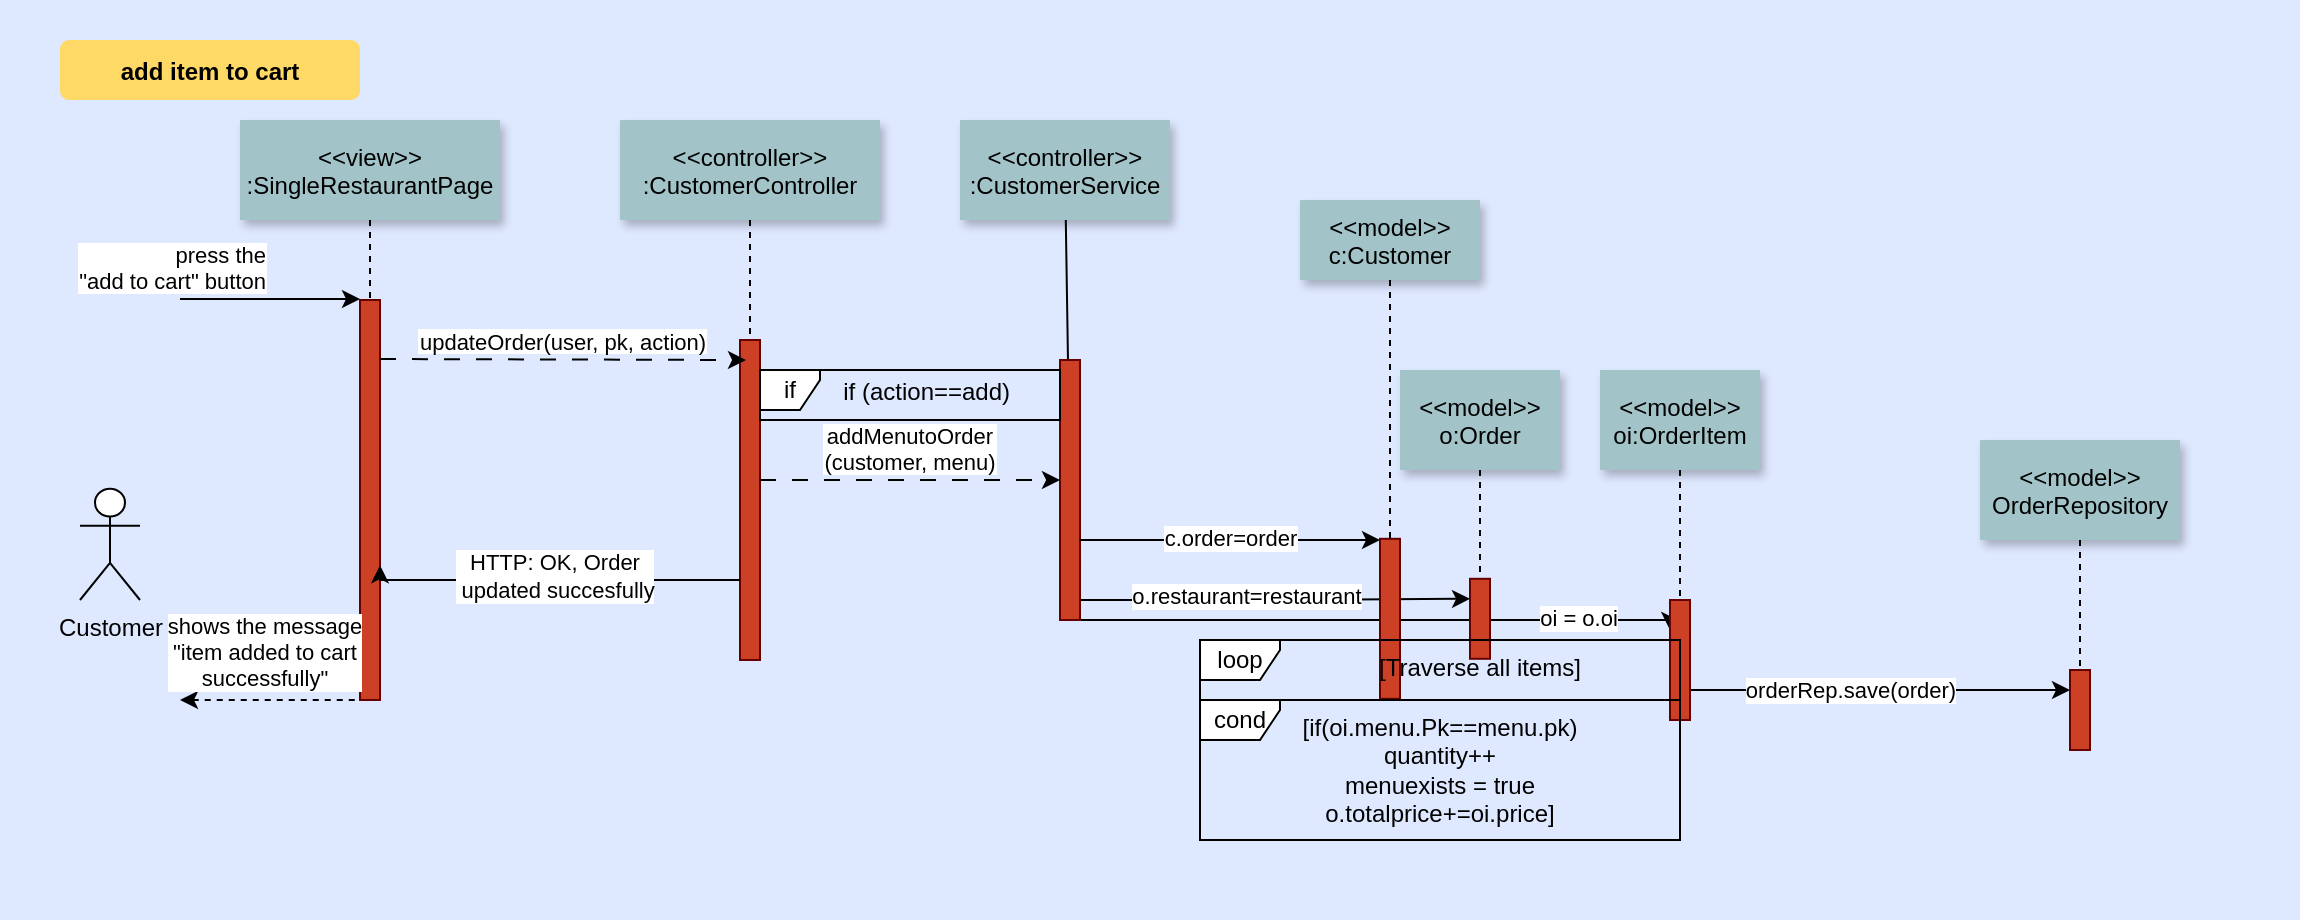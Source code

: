 <mxfile version="26.2.14">
  <diagram name="Page-1" id="9361dd3d-8414-5efd-6122-117bd74ce7a7">
    <mxGraphModel grid="1" page="0" gridSize="10" guides="1" tooltips="1" connect="1" arrows="1" fold="1" pageScale="1.5" pageWidth="826" pageHeight="1169" background="none" math="0" shadow="0">
      <root>
        <mxCell id="0" />
        <mxCell id="1" parent="0" />
        <mxCell id="69" value="" style="fillColor=#DEE8FF;strokeColor=none" vertex="1" parent="1">
          <mxGeometry x="20" width="1150" height="460" as="geometry" />
        </mxCell>
        <mxCell id="2" value="" style="fillColor=#CC4125;strokeColor=#660000" vertex="1" parent="1">
          <mxGeometry x="200" y="150" width="10" height="200" as="geometry" />
        </mxCell>
        <mxCell id="3" value="press the&#xa;&quot;add to cart&quot; button" style="edgeStyle=none;verticalLabelPosition=top;verticalAlign=bottom;labelPosition=left;align=right" edge="1" parent="1">
          <mxGeometry x="110" y="49.5" width="100" height="100" as="geometry">
            <mxPoint x="110" y="149.5" as="sourcePoint" />
            <mxPoint x="200" y="149.5" as="targetPoint" />
          </mxGeometry>
        </mxCell>
        <mxCell id="4" value="&lt;&lt;view&gt;&gt;&#xa;:SingleRestaurantPage" style="shadow=1;fillColor=#A2C4C9;strokeColor=none" vertex="1" parent="1">
          <mxGeometry x="140" y="60" width="130" height="50" as="geometry" />
        </mxCell>
        <mxCell id="6" value="" style="fillColor=#CC4125;strokeColor=#660000" vertex="1" parent="1">
          <mxGeometry x="390" y="170" width="10" height="160" as="geometry" />
        </mxCell>
        <mxCell id="7" value="&lt;&lt;controller&gt;&gt;&#xa;:CustomerController" style="shadow=1;fillColor=#A2C4C9;strokeColor=none" vertex="1" parent="1">
          <mxGeometry x="330" y="60" width="130" height="50" as="geometry" />
        </mxCell>
        <mxCell id="8" value="" style="edgeStyle=none;endArrow=none;dashed=1" edge="1" parent="1" source="7" target="6">
          <mxGeometry x="272.335" y="165" width="100" height="100" as="geometry">
            <mxPoint x="347.259" y="110" as="sourcePoint" />
            <mxPoint x="347.576" y="165" as="targetPoint" />
          </mxGeometry>
        </mxCell>
        <mxCell id="9" value="updateOrder(user, pk, action)" style="edgeStyle=none;verticalLabelPosition=top;verticalAlign=bottom;dashed=1;dashPattern=8 8;" edge="1" parent="1">
          <mxGeometry width="100" height="100" as="geometry">
            <mxPoint x="210" y="179.5" as="sourcePoint" />
            <mxPoint x="393" y="180" as="targetPoint" />
            <mxPoint as="offset" />
          </mxGeometry>
        </mxCell>
        <mxCell id="12" value="" style="edgeStyle=none;verticalLabelPosition=top;verticalAlign=bottom;labelPosition=left;align=right;endArrow=none;startArrow=classic;dashed=1" edge="1" parent="1">
          <mxGeometry x="110" y="179.759" width="100" height="100" as="geometry">
            <mxPoint x="110" y="349.999" as="sourcePoint" />
            <mxPoint x="200" y="349.999" as="targetPoint" />
          </mxGeometry>
        </mxCell>
        <mxCell id="BqZ-N2UubXxquW4L1a5G-129" value="shows the message&lt;div&gt;&quot;item added to cart&lt;/div&gt;&lt;div&gt;successfully&quot;&lt;/div&gt;" style="edgeLabel;html=1;align=center;verticalAlign=middle;resizable=0;points=[];" connectable="0" vertex="1" parent="12">
          <mxGeometry relative="1" as="geometry">
            <mxPoint x="-3" y="-24" as="offset" />
          </mxGeometry>
        </mxCell>
        <mxCell id="15" value="&lt;&lt;controller&gt;&gt;&#xa;:CustomerService" style="shadow=1;fillColor=#A2C4C9;strokeColor=none" vertex="1" parent="1">
          <mxGeometry x="500.004" y="60.0" width="105" height="50" as="geometry" />
        </mxCell>
        <mxCell id="16" value="" style="edgeStyle=none;endArrow=none" edge="1" parent="1" source="15" target="17">
          <mxGeometry x="437.043" y="270" width="100" height="100" as="geometry">
            <mxPoint x="514.543" y="220.0" as="sourcePoint" />
            <mxPoint x="514.543" y="240.0" as="targetPoint" />
          </mxGeometry>
        </mxCell>
        <mxCell id="BqZ-N2UubXxquW4L1a5G-105" style="edgeStyle=orthogonalEdgeStyle;rounded=0;orthogonalLoop=1;jettySize=auto;html=1;exitX=1;exitY=0.75;exitDx=0;exitDy=0;entryX=0;entryY=0.25;entryDx=0;entryDy=0;" edge="1" parent="1" source="17" target="26">
          <mxGeometry relative="1" as="geometry">
            <Array as="points">
              <mxPoint x="560" y="300" />
              <mxPoint x="663" y="300" />
            </Array>
          </mxGeometry>
        </mxCell>
        <mxCell id="BqZ-N2UubXxquW4L1a5G-106" value="o.restaurant=restaurant" style="edgeLabel;html=1;align=center;verticalAlign=middle;resizable=0;points=[];" connectable="0" vertex="1" parent="BqZ-N2UubXxquW4L1a5G-105">
          <mxGeometry x="-0.036" y="2" relative="1" as="geometry">
            <mxPoint as="offset" />
          </mxGeometry>
        </mxCell>
        <mxCell id="BqZ-N2UubXxquW4L1a5G-110" style="edgeStyle=orthogonalEdgeStyle;rounded=0;orthogonalLoop=1;jettySize=auto;html=1;exitX=1;exitY=1;exitDx=0;exitDy=0;entryX=0;entryY=0.25;entryDx=0;entryDy=0;" edge="1" parent="1" source="17" target="BqZ-N2UubXxquW4L1a5G-109">
          <mxGeometry relative="1" as="geometry">
            <Array as="points">
              <mxPoint x="630" y="310" />
              <mxPoint x="630" y="310" />
            </Array>
          </mxGeometry>
        </mxCell>
        <mxCell id="BqZ-N2UubXxquW4L1a5G-111" value="oi = o.oi" style="edgeLabel;html=1;align=center;verticalAlign=middle;resizable=0;points=[];" connectable="0" vertex="1" parent="BqZ-N2UubXxquW4L1a5G-110">
          <mxGeometry x="0.656" y="1" relative="1" as="geometry">
            <mxPoint as="offset" />
          </mxGeometry>
        </mxCell>
        <mxCell id="17" value="" style="fillColor=#CC4125;strokeColor=#660000" vertex="1" parent="1">
          <mxGeometry x="550.004" y="180.004" width="10" height="130" as="geometry" />
        </mxCell>
        <mxCell id="19" value="addMenutoOrder&#xa;(customer, menu)" style="edgeStyle=elbowEdgeStyle;elbow=vertical;verticalLabelPosition=top;verticalAlign=bottom;dashed=1;dashPattern=8 8;" edge="1" parent="1">
          <mxGeometry x="350" y="290" width="100" height="100" as="geometry">
            <mxPoint x="400" y="240" as="sourcePoint" />
            <mxPoint x="550.004" y="240" as="targetPoint" />
          </mxGeometry>
        </mxCell>
        <mxCell id="21" value="" style="fillColor=#CC4125;strokeColor=#660000" vertex="1" parent="1">
          <mxGeometry x="710" y="269.394" width="10" height="80" as="geometry" />
        </mxCell>
        <mxCell id="22" value="&lt;&lt;model&gt;&gt;&#xa;c:Customer" style="shadow=1;fillColor=#A2C4C9;strokeColor=none" vertex="1" parent="1">
          <mxGeometry x="670" y="100" width="90" height="40" as="geometry" />
        </mxCell>
        <mxCell id="23" value="" style="edgeStyle=none;endArrow=none;dashed=1" edge="1" parent="1" source="22" target="21">
          <mxGeometry x="614.488" y="175.0" width="100" height="100" as="geometry">
            <mxPoint x="674.653" y="110" as="sourcePoint" />
            <mxPoint x="674.653" y="260" as="targetPoint" />
          </mxGeometry>
        </mxCell>
        <mxCell id="24" value="&lt;&lt;model&gt;&gt;&#xa;o:Order" style="shadow=1;fillColor=#A2C4C9;strokeColor=none" vertex="1" parent="1">
          <mxGeometry x="720" y="185" width="80" height="50" as="geometry" />
        </mxCell>
        <mxCell id="25" value="" style="edgeStyle=none;endArrow=none;dashed=1" edge="1" parent="1" source="24" target="26">
          <mxGeometry x="727.335" y="165" width="100" height="100" as="geometry">
            <mxPoint x="802.259" y="110" as="sourcePoint" />
            <mxPoint x="802.576" y="165" as="targetPoint" />
          </mxGeometry>
        </mxCell>
        <mxCell id="26" value="" style="fillColor=#CC4125;strokeColor=#660000" vertex="1" parent="1">
          <mxGeometry x="755.0" y="289.394" width="10" height="40" as="geometry" />
        </mxCell>
        <mxCell id="27" value="" style="edgeStyle=elbowEdgeStyle;elbow=vertical;verticalLabelPosition=top;verticalAlign=bottom" edge="1" parent="1" source="17" target="21">
          <mxGeometry x="540" y="270" width="100" height="100" as="geometry">
            <mxPoint x="540" y="370" as="sourcePoint" />
            <mxPoint x="640" y="270" as="targetPoint" />
            <Array as="points">
              <mxPoint x="590" y="270" />
            </Array>
          </mxGeometry>
        </mxCell>
        <mxCell id="BqZ-N2UubXxquW4L1a5G-104" value="c.order=order" style="edgeLabel;html=1;align=center;verticalAlign=middle;resizable=0;points=[];" connectable="0" vertex="1" parent="27">
          <mxGeometry relative="1" as="geometry">
            <mxPoint y="-1" as="offset" />
          </mxGeometry>
        </mxCell>
        <mxCell id="33" value="" style="edgeStyle=elbowEdgeStyle;elbow=horizontal;endArrow=none;dashed=1" edge="1" parent="1" source="4" target="2">
          <mxGeometry x="230.0" y="310" width="100" height="100" as="geometry">
            <mxPoint x="230.0" y="410" as="sourcePoint" />
            <mxPoint x="330" y="310" as="targetPoint" />
          </mxGeometry>
        </mxCell>
        <mxCell id="71" value="add item to cart" style="rounded=1;fontStyle=1;fillColor=#FFD966;strokeColor=none" vertex="1" parent="1">
          <mxGeometry x="50" y="20" width="150" height="30" as="geometry" />
        </mxCell>
        <mxCell id="BqZ-N2UubXxquW4L1a5G-89" value="Customer" style="shape=umlActor;verticalLabelPosition=bottom;verticalAlign=top;html=1;outlineConnect=0;" vertex="1" parent="1">
          <mxGeometry x="60" y="244.39" width="30" height="55.61" as="geometry" />
        </mxCell>
        <mxCell id="BqZ-N2UubXxquW4L1a5G-98" value="if" style="shape=umlFrame;whiteSpace=wrap;html=1;pointerEvents=0;width=30;height=20;" vertex="1" parent="1">
          <mxGeometry x="400" y="185" width="150" height="25" as="geometry" />
        </mxCell>
        <mxCell id="BqZ-N2UubXxquW4L1a5G-101" value="if (action==add)&amp;nbsp;&lt;div&gt;&lt;br&gt;&lt;/div&gt;" style="text;html=1;align=center;verticalAlign=middle;whiteSpace=wrap;rounded=0;" vertex="1" parent="1">
          <mxGeometry x="420" y="185" width="130" height="35" as="geometry" />
        </mxCell>
        <mxCell id="BqZ-N2UubXxquW4L1a5G-107" value="&lt;&lt;model&gt;&gt;&#xa;oi:OrderItem" style="shadow=1;fillColor=#A2C4C9;strokeColor=none" vertex="1" parent="1">
          <mxGeometry x="820" y="185" width="80" height="50" as="geometry" />
        </mxCell>
        <mxCell id="BqZ-N2UubXxquW4L1a5G-108" value="" style="edgeStyle=none;endArrow=none;dashed=1" edge="1" parent="1" target="BqZ-N2UubXxquW4L1a5G-109">
          <mxGeometry x="727.335" y="165" width="100" height="100" as="geometry">
            <mxPoint x="860" y="235" as="sourcePoint" />
            <mxPoint x="902.576" y="165" as="targetPoint" />
          </mxGeometry>
        </mxCell>
        <mxCell id="BqZ-N2UubXxquW4L1a5G-119" style="edgeStyle=orthogonalEdgeStyle;rounded=0;orthogonalLoop=1;jettySize=auto;html=1;exitX=1;exitY=0.75;exitDx=0;exitDy=0;entryX=0;entryY=0.25;entryDx=0;entryDy=0;" edge="1" parent="1" source="BqZ-N2UubXxquW4L1a5G-109" target="BqZ-N2UubXxquW4L1a5G-118">
          <mxGeometry relative="1" as="geometry">
            <Array as="points">
              <mxPoint x="865" y="345" />
            </Array>
          </mxGeometry>
        </mxCell>
        <mxCell id="BqZ-N2UubXxquW4L1a5G-120" value="orderRep.save(order)" style="edgeLabel;html=1;align=center;verticalAlign=middle;resizable=0;points=[];" connectable="0" vertex="1" parent="BqZ-N2UubXxquW4L1a5G-119">
          <mxGeometry x="-0.156" relative="1" as="geometry">
            <mxPoint as="offset" />
          </mxGeometry>
        </mxCell>
        <mxCell id="BqZ-N2UubXxquW4L1a5G-109" value="" style="fillColor=#CC4125;strokeColor=#660000" vertex="1" parent="1">
          <mxGeometry x="855" y="300" width="10" height="60" as="geometry" />
        </mxCell>
        <mxCell id="BqZ-N2UubXxquW4L1a5G-112" value="loop" style="shape=umlFrame;whiteSpace=wrap;html=1;pointerEvents=0;width=40;height=20;" vertex="1" parent="1">
          <mxGeometry x="620" y="320" width="240" height="100" as="geometry" />
        </mxCell>
        <mxCell id="BqZ-N2UubXxquW4L1a5G-113" value="[if(oi.menu.Pk==menu.pk)&lt;div&gt;quantity++&lt;/div&gt;&lt;div&gt;menuexists = true&lt;/div&gt;&lt;div&gt;o.totalprice+=oi.price]&lt;/div&gt;" style="text;html=1;align=center;verticalAlign=middle;whiteSpace=wrap;rounded=0;" vertex="1" parent="1">
          <mxGeometry x="620" y="350" width="240" height="70" as="geometry" />
        </mxCell>
        <mxCell id="BqZ-N2UubXxquW4L1a5G-114" value="cond" style="shape=umlFrame;whiteSpace=wrap;html=1;pointerEvents=0;width=40;height=20;" vertex="1" parent="1">
          <mxGeometry x="620" y="350" width="240" height="70" as="geometry" />
        </mxCell>
        <mxCell id="BqZ-N2UubXxquW4L1a5G-115" value="[Traverse all items]" style="text;html=1;align=center;verticalAlign=middle;whiteSpace=wrap;rounded=0;" vertex="1" parent="1">
          <mxGeometry x="660" y="319.39" width="200" height="30" as="geometry" />
        </mxCell>
        <mxCell id="BqZ-N2UubXxquW4L1a5G-116" value="&lt;&lt;model&gt;&gt;&#xa;OrderRepository" style="shadow=1;fillColor=#A2C4C9;strokeColor=none" vertex="1" parent="1">
          <mxGeometry x="1010" y="220" width="100" height="50" as="geometry" />
        </mxCell>
        <mxCell id="BqZ-N2UubXxquW4L1a5G-117" value="" style="edgeStyle=none;endArrow=none;dashed=1" edge="1" parent="1" target="BqZ-N2UubXxquW4L1a5G-118">
          <mxGeometry x="727.335" y="165" width="100" height="100" as="geometry">
            <mxPoint x="1060" y="270" as="sourcePoint" />
            <mxPoint x="1102.576" y="200" as="targetPoint" />
          </mxGeometry>
        </mxCell>
        <mxCell id="BqZ-N2UubXxquW4L1a5G-118" value="" style="fillColor=#CC4125;strokeColor=#660000" vertex="1" parent="1">
          <mxGeometry x="1055" y="335" width="10" height="40" as="geometry" />
        </mxCell>
        <mxCell id="BqZ-N2UubXxquW4L1a5G-127" style="edgeStyle=orthogonalEdgeStyle;rounded=0;orthogonalLoop=1;jettySize=auto;html=1;exitX=0;exitY=0.75;exitDx=0;exitDy=0;entryX=1;entryY=0.663;entryDx=0;entryDy=0;entryPerimeter=0;" edge="1" parent="1" source="6" target="2">
          <mxGeometry relative="1" as="geometry">
            <Array as="points">
              <mxPoint x="210" y="290" />
            </Array>
          </mxGeometry>
        </mxCell>
        <mxCell id="BqZ-N2UubXxquW4L1a5G-128" value="HTTP: OK, Order&lt;div&gt;&amp;nbsp;updated succesfully&lt;/div&gt;" style="edgeLabel;html=1;align=center;verticalAlign=middle;resizable=0;points=[];" connectable="0" vertex="1" parent="BqZ-N2UubXxquW4L1a5G-127">
          <mxGeometry x="-0.001" y="-2" relative="1" as="geometry">
            <mxPoint as="offset" />
          </mxGeometry>
        </mxCell>
      </root>
    </mxGraphModel>
  </diagram>
</mxfile>
